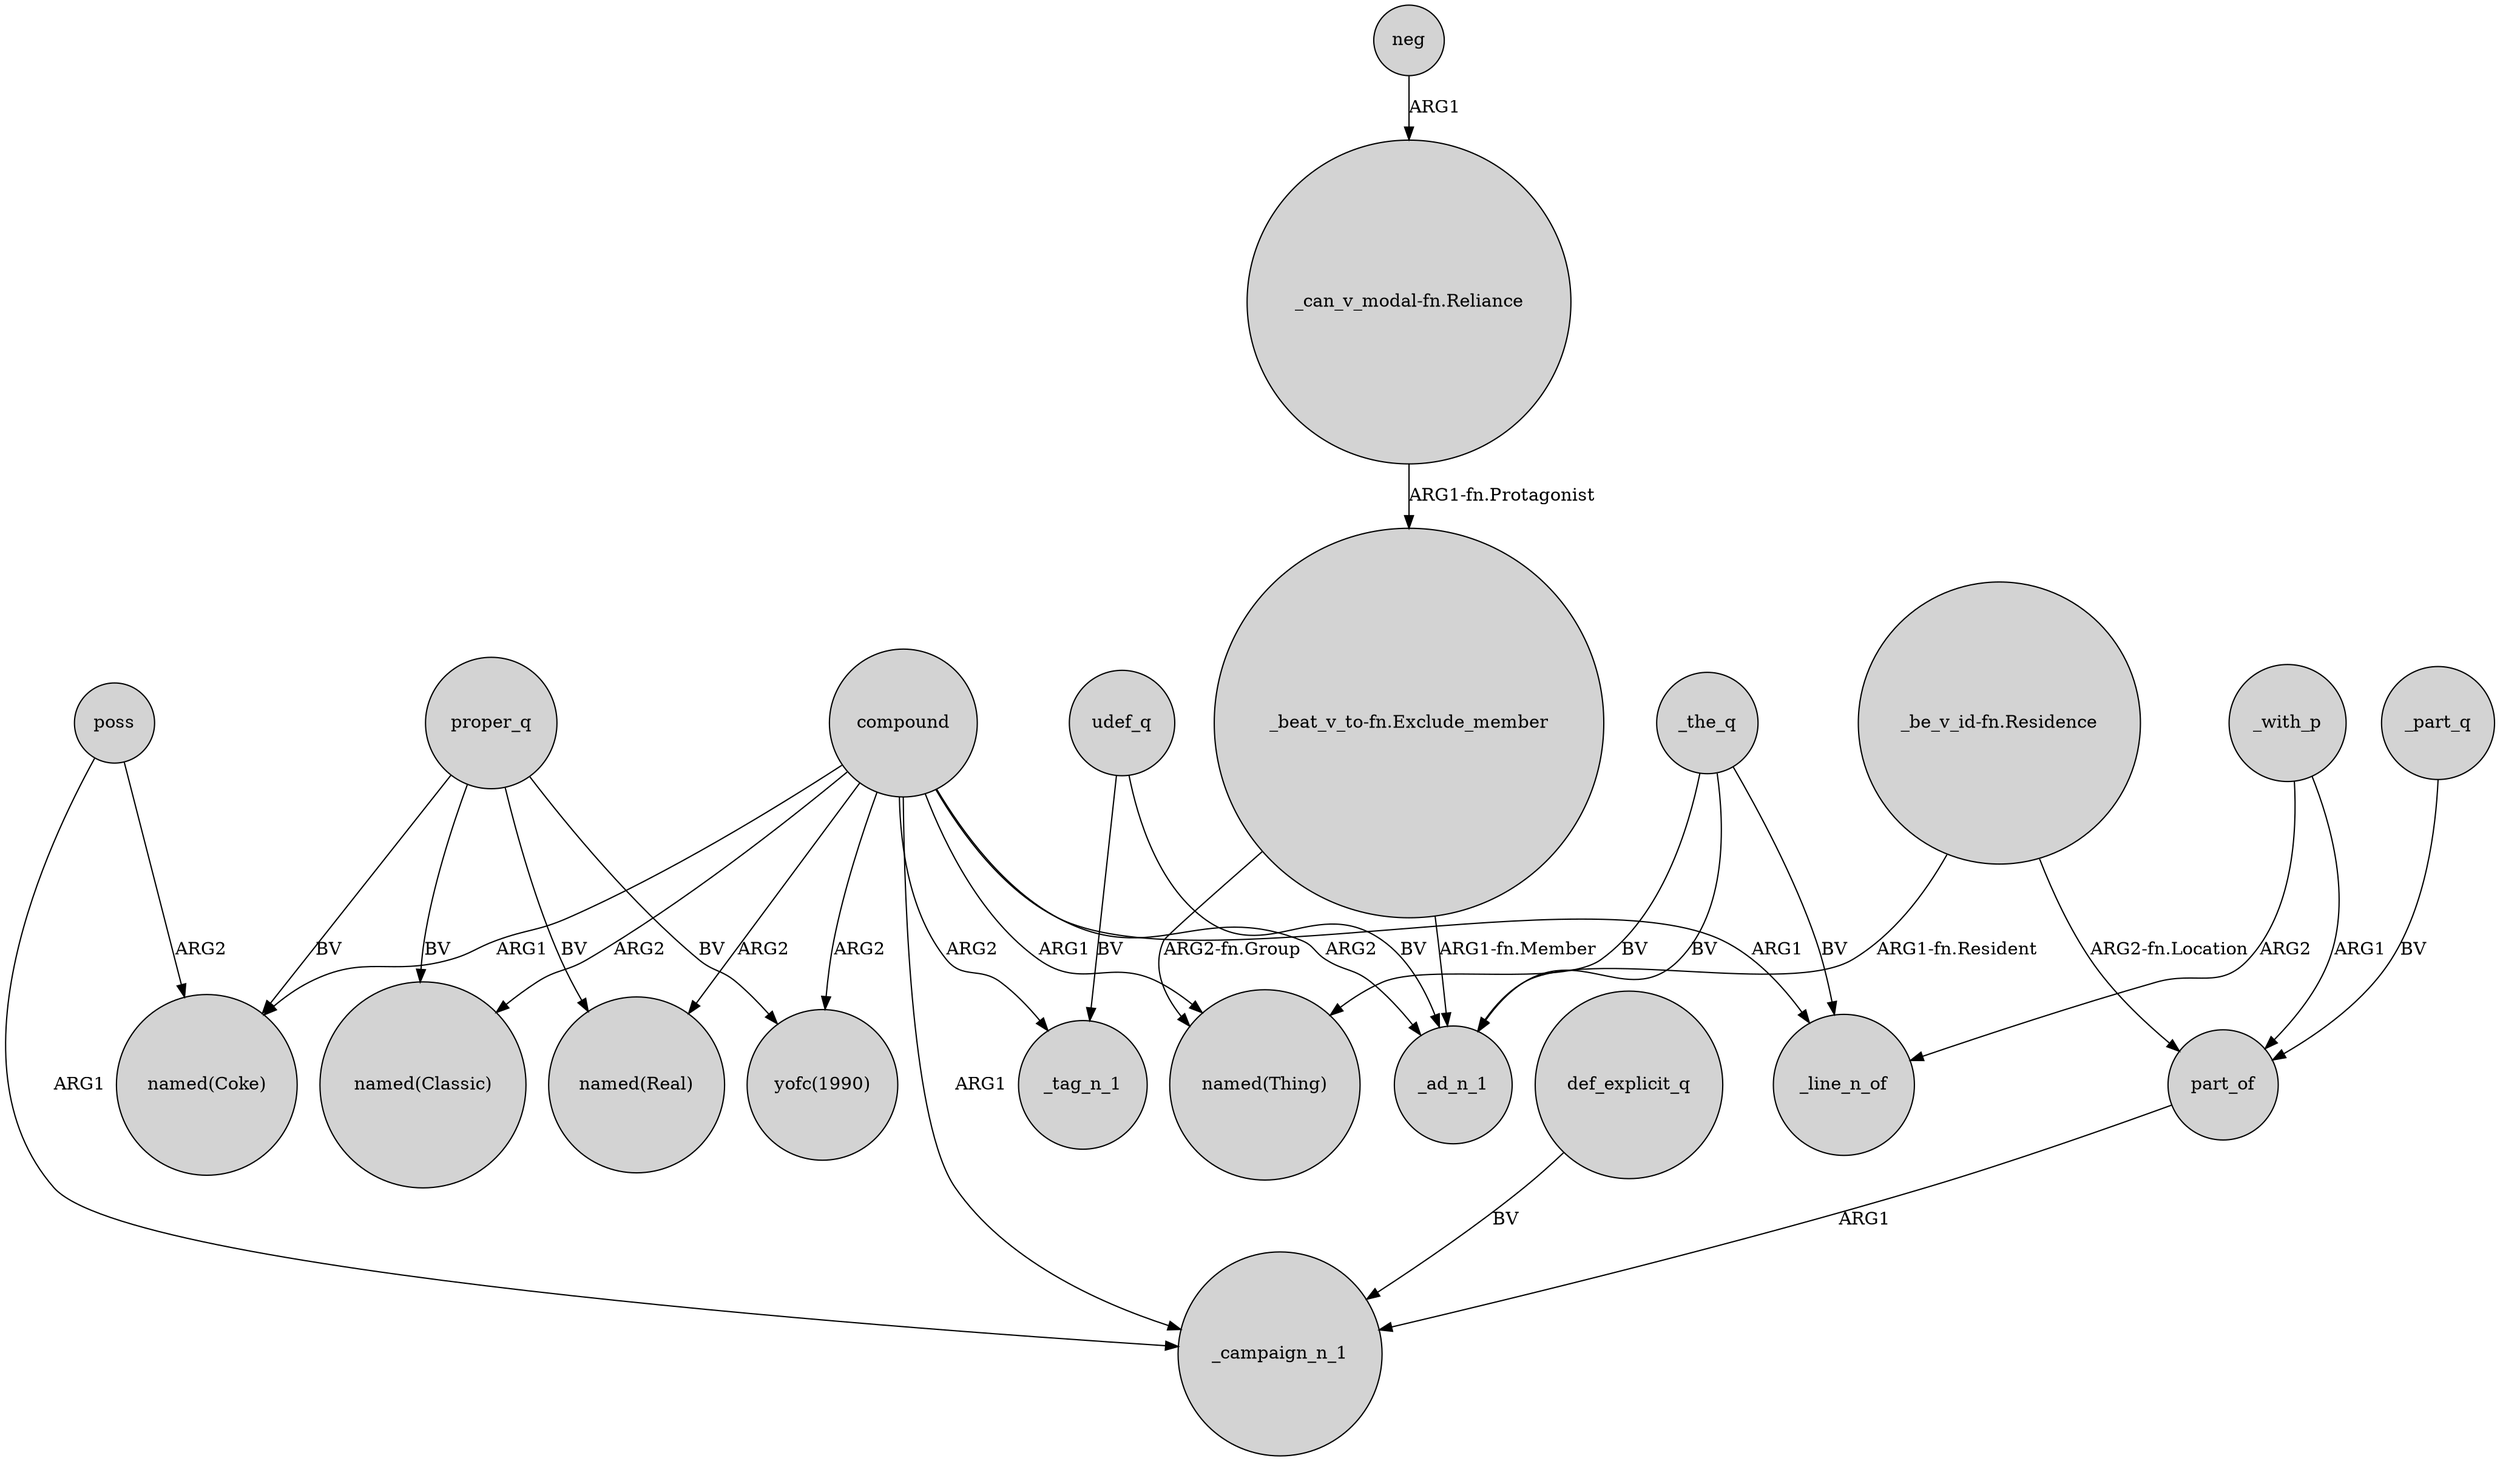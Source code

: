 digraph {
	node [shape=circle style=filled]
	proper_q -> "named(Real)" [label=BV]
	def_explicit_q -> _campaign_n_1 [label=BV]
	"_be_v_id-fn.Residence" -> part_of [label="ARG2-fn.Location"]
	_the_q -> _line_n_of [label=BV]
	compound -> "named(Coke)" [label=ARG1]
	compound -> "yofc(1990)" [label=ARG2]
	compound -> _tag_n_1 [label=ARG2]
	part_of -> _campaign_n_1 [label=ARG1]
	neg -> "_can_v_modal-fn.Reliance" [label=ARG1]
	proper_q -> "named(Classic)" [label=BV]
	udef_q -> _tag_n_1 [label=BV]
	"_be_v_id-fn.Residence" -> _ad_n_1 [label="ARG1-fn.Resident"]
	compound -> _line_n_of [label=ARG1]
	compound -> "named(Classic)" [label=ARG2]
	_part_q -> part_of [label=BV]
	proper_q -> "named(Coke)" [label=BV]
	compound -> _ad_n_1 [label=ARG2]
	_the_q -> _ad_n_1 [label=BV]
	_with_p -> part_of [label=ARG1]
	compound -> _campaign_n_1 [label=ARG1]
	compound -> "named(Real)" [label=ARG2]
	compound -> "named(Thing)" [label=ARG1]
	poss -> "named(Coke)" [label=ARG2]
	"_beat_v_to-fn.Exclude_member" -> _ad_n_1 [label="ARG1-fn.Member"]
	proper_q -> "yofc(1990)" [label=BV]
	"_can_v_modal-fn.Reliance" -> "_beat_v_to-fn.Exclude_member" [label="ARG1-fn.Protagonist"]
	_the_q -> "named(Thing)" [label=BV]
	_with_p -> _line_n_of [label=ARG2]
	poss -> _campaign_n_1 [label=ARG1]
	udef_q -> _ad_n_1 [label=BV]
	"_beat_v_to-fn.Exclude_member" -> "named(Thing)" [label="ARG2-fn.Group"]
}
